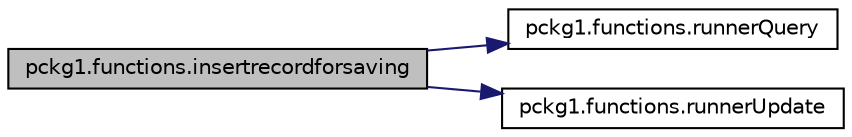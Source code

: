 digraph "pckg1.functions.insertrecordforsaving"
{
  edge [fontname="Helvetica",fontsize="10",labelfontname="Helvetica",labelfontsize="10"];
  node [fontname="Helvetica",fontsize="10",shape=record];
  rankdir="LR";
  Node1 [label="pckg1.functions.insertrecordforsaving",height=0.2,width=0.4,color="black", fillcolor="grey75", style="filled", fontcolor="black"];
  Node1 -> Node2 [color="midnightblue",fontsize="10",style="solid",fontname="Helvetica"];
  Node2 [label="pckg1.functions.runnerQuery",height=0.2,width=0.4,color="black", fillcolor="white", style="filled",URL="$classpckg1_1_1functions.html#aedbb9931412796dd8d6e583722047a05"];
  Node1 -> Node3 [color="midnightblue",fontsize="10",style="solid",fontname="Helvetica"];
  Node3 [label="pckg1.functions.runnerUpdate",height=0.2,width=0.4,color="black", fillcolor="white", style="filled",URL="$classpckg1_1_1functions.html#a229a35eed74d87c277cbf71634e656e6"];
}
